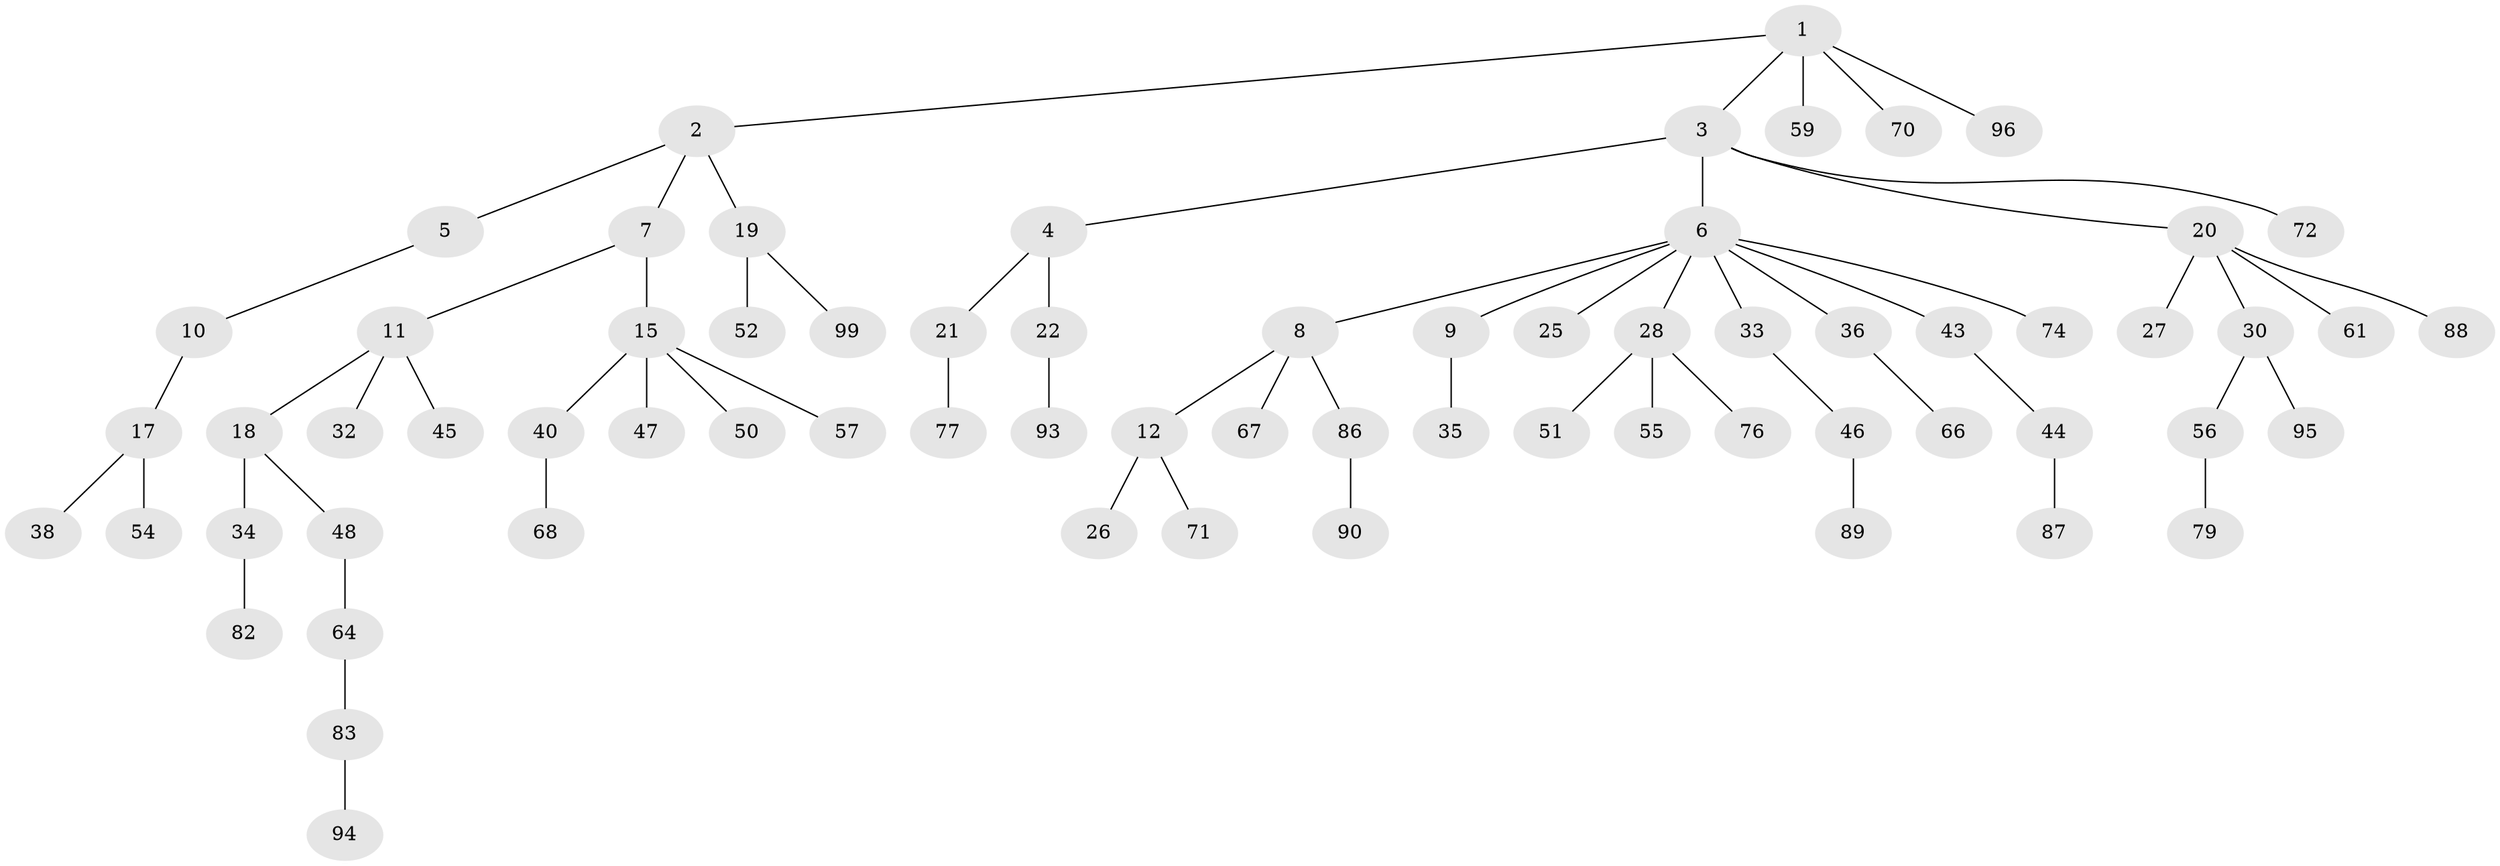 // original degree distribution, {5: 0.020202020202020204, 4: 0.0707070707070707, 3: 0.18181818181818182, 2: 0.2727272727272727, 6: 0.010101010101010102, 1: 0.4444444444444444}
// Generated by graph-tools (version 1.1) at 2025/42/03/06/25 10:42:06]
// undirected, 69 vertices, 68 edges
graph export_dot {
graph [start="1"]
  node [color=gray90,style=filled];
  1 [super="+42"];
  2 [super="+16"];
  3 [super="+14"];
  4;
  5;
  6 [super="+23"];
  7;
  8 [super="+31"];
  9;
  10 [super="+84"];
  11 [super="+13"];
  12 [super="+24"];
  15 [super="+29"];
  17 [super="+98"];
  18;
  19 [super="+37"];
  20 [super="+39"];
  21 [super="+80"];
  22 [super="+73"];
  25 [super="+49"];
  26;
  27;
  28 [super="+41"];
  30 [super="+58"];
  32 [super="+60"];
  33 [super="+65"];
  34 [super="+63"];
  35 [super="+91"];
  36;
  38;
  40;
  43;
  44 [super="+75"];
  45 [super="+69"];
  46;
  47;
  48 [super="+85"];
  50;
  51 [super="+53"];
  52;
  54;
  55;
  56;
  57;
  59 [super="+62"];
  61;
  64;
  66 [super="+81"];
  67;
  68;
  70 [super="+78"];
  71;
  72;
  74;
  76;
  77;
  79 [super="+92"];
  82;
  83 [super="+97"];
  86;
  87;
  88;
  89;
  90;
  93;
  94;
  95;
  96;
  99;
  1 -- 2;
  1 -- 3;
  1 -- 70;
  1 -- 96;
  1 -- 59;
  2 -- 5;
  2 -- 7;
  2 -- 19;
  3 -- 4;
  3 -- 6;
  3 -- 72;
  3 -- 20;
  4 -- 21;
  4 -- 22;
  5 -- 10;
  6 -- 8;
  6 -- 9;
  6 -- 36;
  6 -- 43;
  6 -- 33;
  6 -- 25;
  6 -- 74;
  6 -- 28;
  7 -- 11;
  7 -- 15;
  8 -- 12;
  8 -- 67;
  8 -- 86;
  9 -- 35;
  10 -- 17;
  11 -- 18;
  11 -- 32;
  11 -- 45;
  12 -- 71;
  12 -- 26;
  15 -- 50;
  15 -- 40;
  15 -- 57;
  15 -- 47;
  17 -- 38;
  17 -- 54;
  18 -- 34;
  18 -- 48;
  19 -- 99;
  19 -- 52;
  20 -- 27;
  20 -- 30;
  20 -- 88;
  20 -- 61;
  21 -- 77;
  22 -- 93;
  28 -- 51;
  28 -- 76;
  28 -- 55;
  30 -- 56;
  30 -- 95;
  33 -- 46;
  34 -- 82;
  36 -- 66;
  40 -- 68;
  43 -- 44;
  44 -- 87;
  46 -- 89;
  48 -- 64;
  56 -- 79;
  64 -- 83;
  83 -- 94;
  86 -- 90;
}

